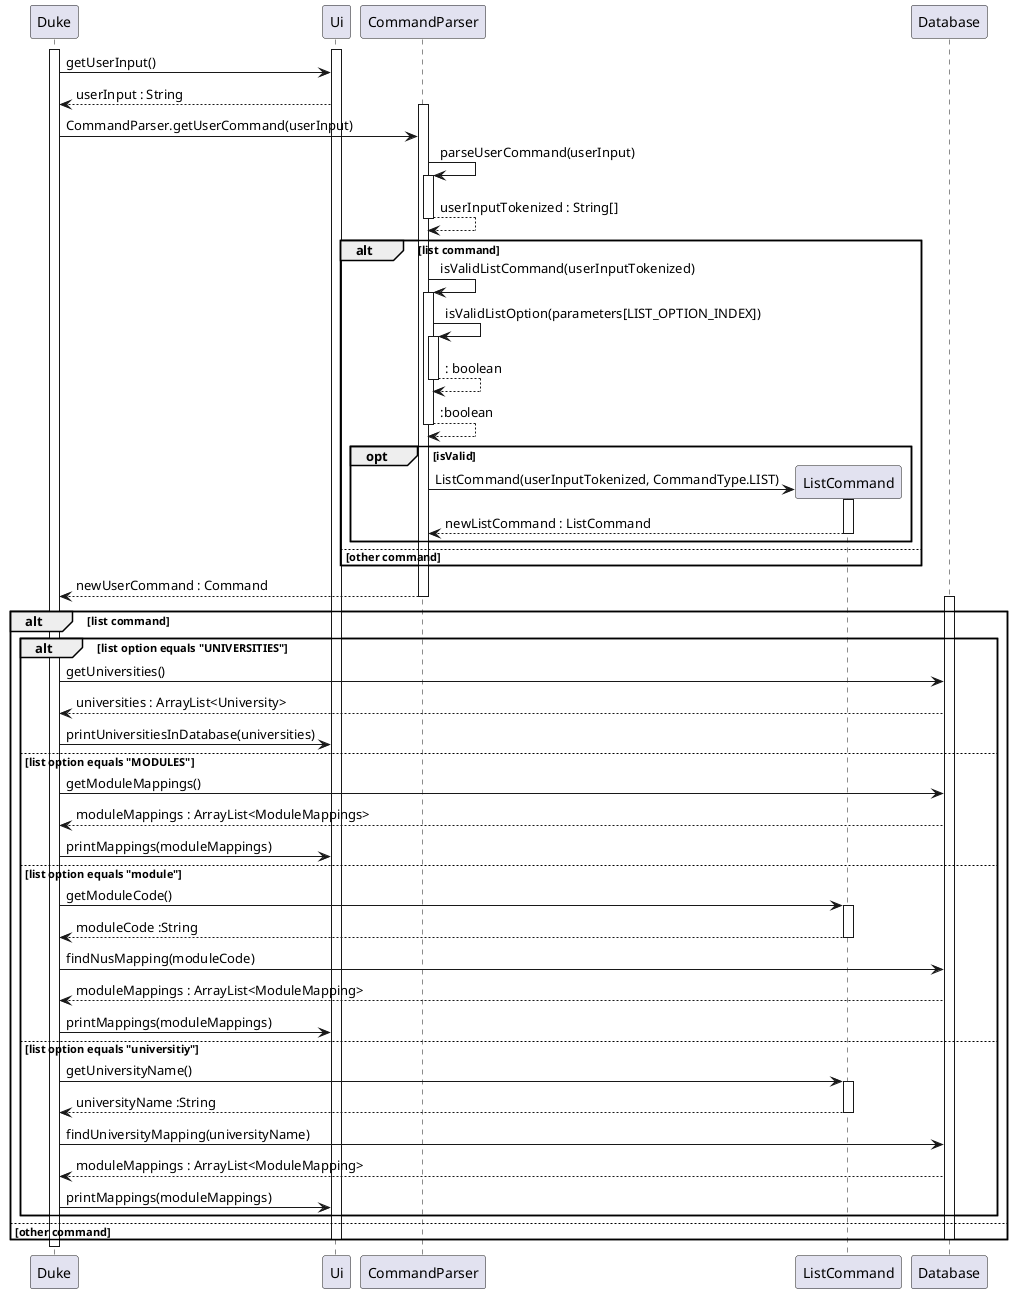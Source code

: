 @startuml

activate Duke
activate Ui

Duke -> Ui : getUserInput()
Ui --> Duke : userInput : String

activate CommandParser
Duke -> CommandParser : CommandParser.getUserCommand(userInput)

CommandParser -> CommandParser : parseUserCommand(userInput)
activate CommandParser
CommandParser --> CommandParser : userInputTokenized : String[]
deactivate CommandParser

alt list command

    CommandParser -> CommandParser : isValidListCommand(userInputTokenized)
    activate CommandParser

    CommandParser -> CommandParser : isValidListOption(parameters[LIST_OPTION_INDEX])
    activate CommandParser
    CommandParser --> CommandParser : : boolean
    deactivate CommandParser

    CommandParser --> CommandParser : :boolean
    deactivate CommandParser

    opt isValid

        create ListCommand
        CommandParser -> ListCommand : ListCommand(userInputTokenized, CommandType.LIST)
        activate ListCommand
        ListCommand --> CommandParser : newListCommand : ListCommand
        deactivate ListCommand

    end

else other command

end

CommandParser --> Duke : newUserCommand : Command
deactivate CommandParser

alt list command

    activate Database

    alt list option equals "UNIVERSITIES"

        Duke -> Database : getUniversities()
        Database --> Duke : universities : ArrayList<University>

        Duke -> Ui : printUniversitiesInDatabase(universities)

    else list option equals "MODULES"

        Duke -> Database : getModuleMappings()
        Database --> Duke : moduleMappings : ArrayList<ModuleMappings>

        Duke -> Ui : printMappings(moduleMappings)

    else list option equals "module"

        Duke -> ListCommand : getModuleCode()
        activate ListCommand
        ListCommand --> Duke : moduleCode :String
        deactivate ListCommand
        
        Duke -> Database : findNusMapping(moduleCode)
        Database --> Duke : moduleMappings : ArrayList<ModuleMapping>

        Duke -> Ui : printMappings(moduleMappings)

    else list option equals "universitiy"

        Duke -> ListCommand : getUniversityName()
        activate ListCommand
        ListCommand --> Duke : universityName :String
        deactivate ListCommand
        
        Duke -> Database : findUniversityMapping(universityName)
        Database --> Duke : moduleMappings : ArrayList<ModuleMapping>

        Duke -> Ui : printMappings(moduleMappings)

    end

else other command

deactivate Database
deactivate Ui

end

deactivate Duke

@enduml